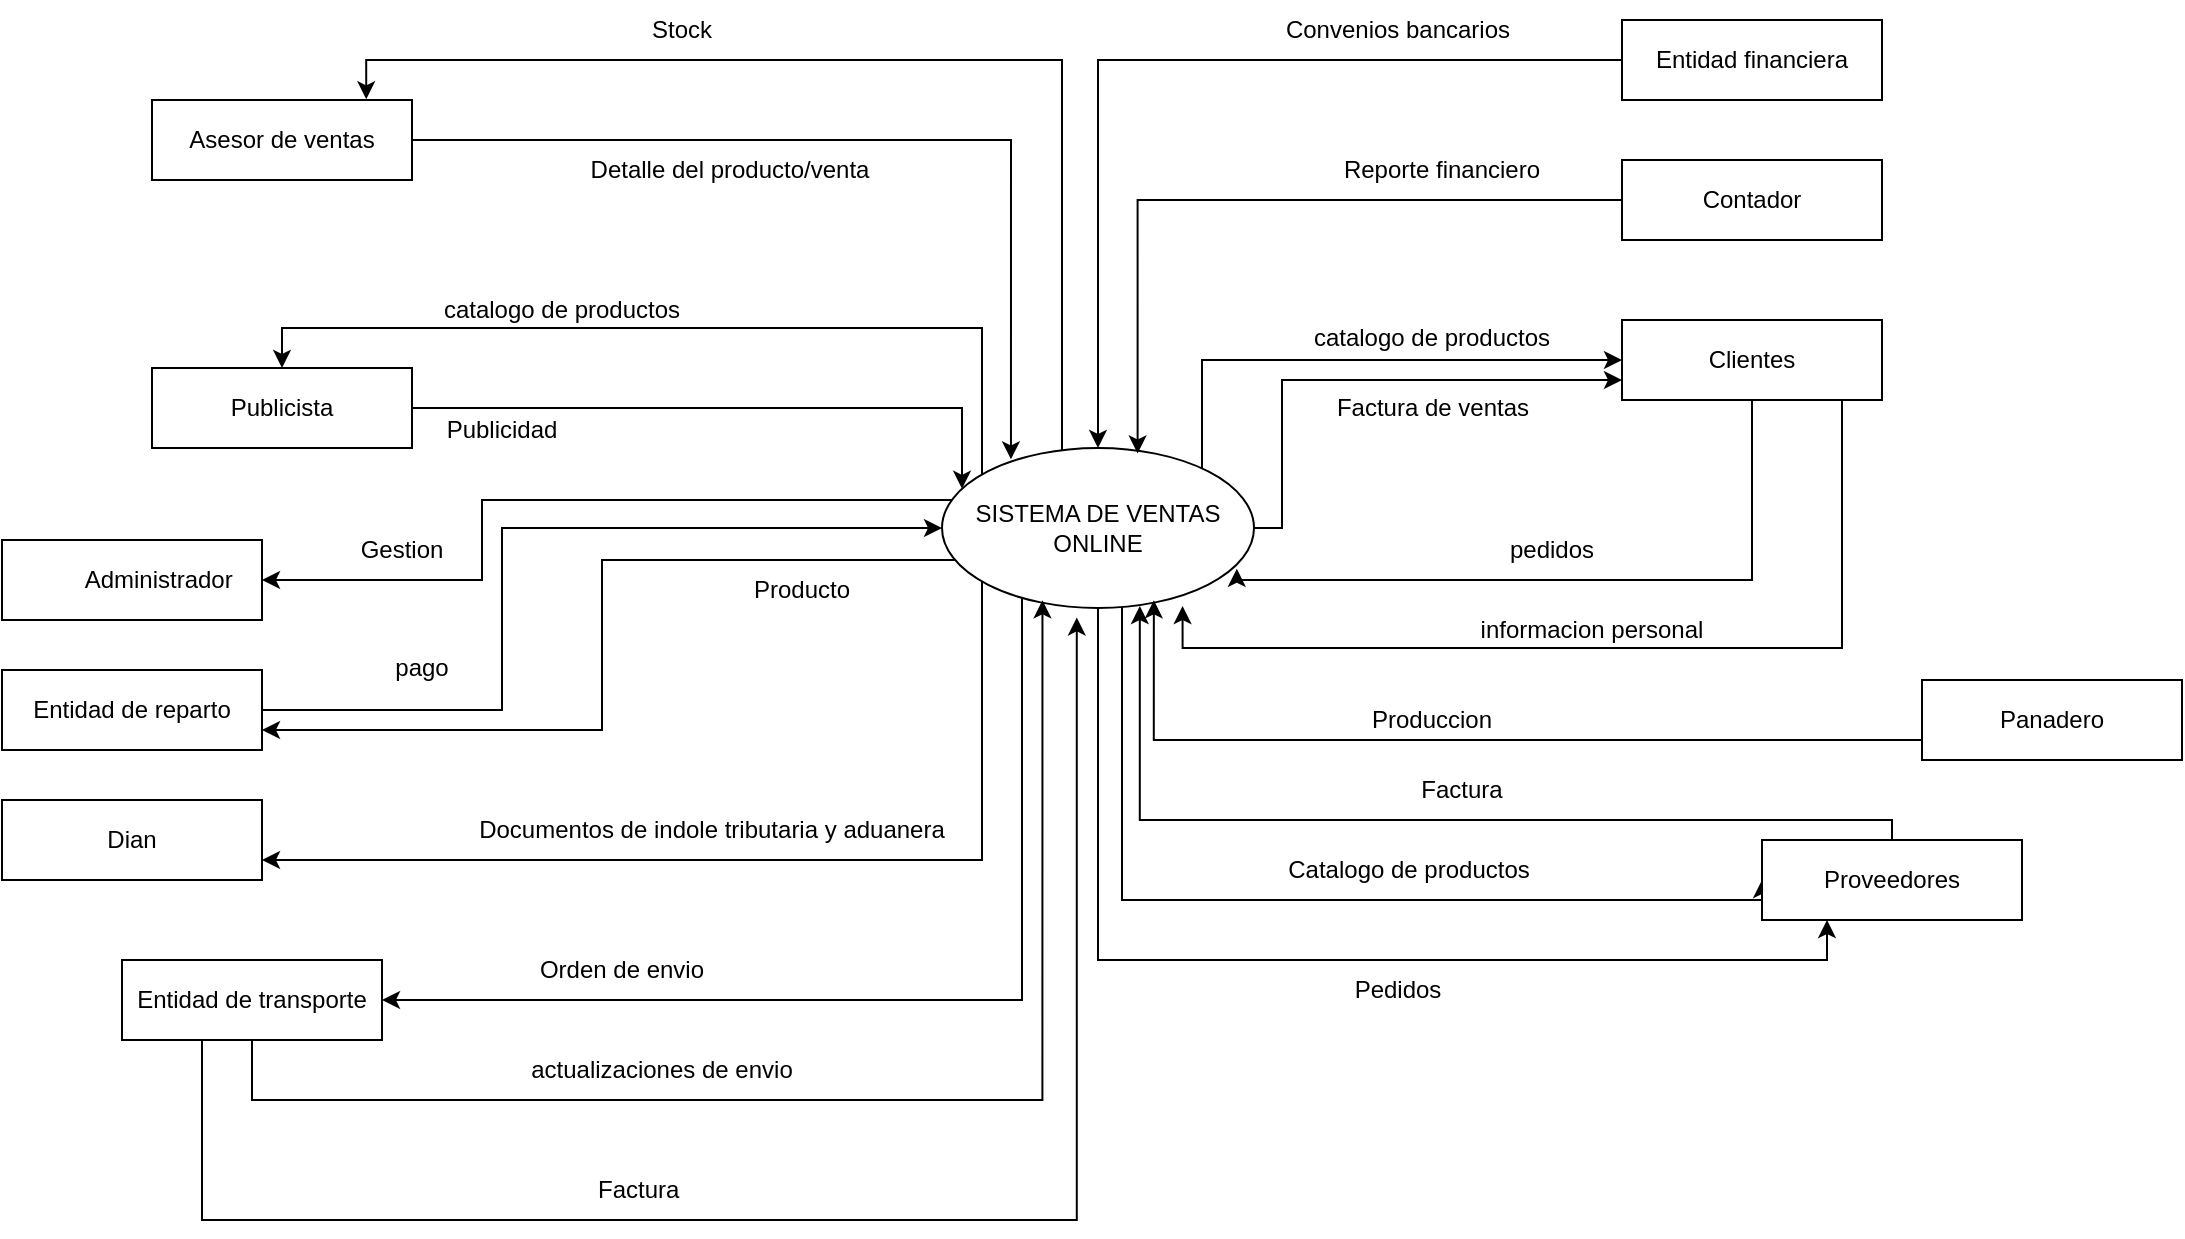 <mxfile version="24.3.1" type="google">
  <diagram name="Página-1" id="SSJmyv6ZOrNlZh9c6nF2">
    <mxGraphModel grid="1" page="1" gridSize="10" guides="1" tooltips="1" connect="1" arrows="1" fold="1" pageScale="1" pageWidth="1169" pageHeight="827" math="0" shadow="0">
      <root>
        <mxCell id="0" />
        <mxCell id="1" parent="0" />
        <mxCell id="MO2y-Sk2QtrKiFxYx2uL-25" style="edgeStyle=orthogonalEdgeStyle;rounded=0;orthogonalLoop=1;jettySize=auto;html=1;entryX=0.5;entryY=0;entryDx=0;entryDy=0;" edge="1" parent="1" source="MO2y-Sk2QtrKiFxYx2uL-1" target="MO2y-Sk2QtrKiFxYx2uL-24">
          <mxGeometry relative="1" as="geometry">
            <Array as="points">
              <mxPoint x="520" y="274" />
              <mxPoint x="170" y="274" />
            </Array>
          </mxGeometry>
        </mxCell>
        <mxCell id="MO2y-Sk2QtrKiFxYx2uL-34" style="edgeStyle=orthogonalEdgeStyle;rounded=0;orthogonalLoop=1;jettySize=auto;html=1;entryX=1;entryY=0.75;entryDx=0;entryDy=0;" edge="1" parent="1" source="MO2y-Sk2QtrKiFxYx2uL-1" target="MO2y-Sk2QtrKiFxYx2uL-32">
          <mxGeometry relative="1" as="geometry">
            <Array as="points">
              <mxPoint x="520" y="540" />
            </Array>
          </mxGeometry>
        </mxCell>
        <mxCell id="MO2y-Sk2QtrKiFxYx2uL-37" style="edgeStyle=orthogonalEdgeStyle;rounded=0;orthogonalLoop=1;jettySize=auto;html=1;entryX=1;entryY=0.5;entryDx=0;entryDy=0;" edge="1" parent="1" source="MO2y-Sk2QtrKiFxYx2uL-1" target="MO2y-Sk2QtrKiFxYx2uL-29">
          <mxGeometry relative="1" as="geometry">
            <Array as="points">
              <mxPoint x="270" y="360" />
              <mxPoint x="270" y="400" />
            </Array>
          </mxGeometry>
        </mxCell>
        <mxCell id="mrfGBfQDbmMMW7GgHb8j-1" style="edgeStyle=orthogonalEdgeStyle;rounded=0;orthogonalLoop=1;jettySize=auto;html=1;entryX=1;entryY=0.5;entryDx=0;entryDy=0;" edge="1" parent="1" source="MO2y-Sk2QtrKiFxYx2uL-1" target="MO2y-Sk2QtrKiFxYx2uL-38">
          <mxGeometry relative="1" as="geometry">
            <Array as="points">
              <mxPoint x="540" y="610" />
            </Array>
          </mxGeometry>
        </mxCell>
        <mxCell id="mrfGBfQDbmMMW7GgHb8j-13" style="edgeStyle=orthogonalEdgeStyle;rounded=0;orthogonalLoop=1;jettySize=auto;html=1;entryX=0;entryY=0.5;entryDx=0;entryDy=0;" edge="1" parent="1" source="MO2y-Sk2QtrKiFxYx2uL-1" target="mrfGBfQDbmMMW7GgHb8j-11">
          <mxGeometry relative="1" as="geometry">
            <Array as="points">
              <mxPoint x="630" y="290" />
            </Array>
          </mxGeometry>
        </mxCell>
        <mxCell id="mrfGBfQDbmMMW7GgHb8j-15" style="edgeStyle=orthogonalEdgeStyle;rounded=0;orthogonalLoop=1;jettySize=auto;html=1;entryX=0;entryY=0.75;entryDx=0;entryDy=0;" edge="1" parent="1" source="MO2y-Sk2QtrKiFxYx2uL-1" target="mrfGBfQDbmMMW7GgHb8j-11">
          <mxGeometry relative="1" as="geometry">
            <Array as="points">
              <mxPoint x="670" y="374" />
              <mxPoint x="670" y="300" />
            </Array>
          </mxGeometry>
        </mxCell>
        <mxCell id="mrfGBfQDbmMMW7GgHb8j-32" style="edgeStyle=orthogonalEdgeStyle;rounded=0;orthogonalLoop=1;jettySize=auto;html=1;entryX=0.25;entryY=1;entryDx=0;entryDy=0;" edge="1" parent="1" source="MO2y-Sk2QtrKiFxYx2uL-1" target="mrfGBfQDbmMMW7GgHb8j-21">
          <mxGeometry relative="1" as="geometry">
            <Array as="points">
              <mxPoint x="578" y="590" />
              <mxPoint x="943" y="590" />
            </Array>
          </mxGeometry>
        </mxCell>
        <mxCell id="mrfGBfQDbmMMW7GgHb8j-33" style="edgeStyle=orthogonalEdgeStyle;rounded=0;orthogonalLoop=1;jettySize=auto;html=1;entryX=0;entryY=0.5;entryDx=0;entryDy=0;" edge="1" parent="1" source="MO2y-Sk2QtrKiFxYx2uL-1" target="mrfGBfQDbmMMW7GgHb8j-21">
          <mxGeometry relative="1" as="geometry">
            <Array as="points">
              <mxPoint x="590" y="560" />
              <mxPoint x="910" y="560" />
            </Array>
          </mxGeometry>
        </mxCell>
        <mxCell id="L7MgImjLRWGyOZXMrtAk-9" style="edgeStyle=orthogonalEdgeStyle;rounded=0;orthogonalLoop=1;jettySize=auto;html=1;entryX=1;entryY=0.75;entryDx=0;entryDy=0;" edge="1" parent="1" source="MO2y-Sk2QtrKiFxYx2uL-1" target="L7MgImjLRWGyOZXMrtAk-5">
          <mxGeometry relative="1" as="geometry">
            <Array as="points">
              <mxPoint x="330" y="390" />
              <mxPoint x="330" y="475" />
            </Array>
          </mxGeometry>
        </mxCell>
        <mxCell id="MO2y-Sk2QtrKiFxYx2uL-1" value="SISTEMA DE VENTAS ONLINE" style="ellipse;whiteSpace=wrap;html=1;" vertex="1" parent="1">
          <mxGeometry x="500" y="334" width="156" height="80" as="geometry" />
        </mxCell>
        <mxCell id="mrfGBfQDbmMMW7GgHb8j-39" style="edgeStyle=orthogonalEdgeStyle;rounded=0;orthogonalLoop=1;jettySize=auto;html=1;entryX=0.5;entryY=0;entryDx=0;entryDy=0;" edge="1" parent="1" source="MO2y-Sk2QtrKiFxYx2uL-11" target="MO2y-Sk2QtrKiFxYx2uL-1">
          <mxGeometry relative="1" as="geometry" />
        </mxCell>
        <mxCell id="MO2y-Sk2QtrKiFxYx2uL-11" value="Entidad financiera" style="rounded=0;whiteSpace=wrap;html=1;" vertex="1" parent="1">
          <mxGeometry x="840" y="120" width="130" height="40" as="geometry" />
        </mxCell>
        <mxCell id="MO2y-Sk2QtrKiFxYx2uL-13" value="Convenios bancarios" style="text;html=1;align=center;verticalAlign=middle;whiteSpace=wrap;rounded=0;" vertex="1" parent="1">
          <mxGeometry x="657.5" y="110" width="140" height="30" as="geometry" />
        </mxCell>
        <mxCell id="MO2y-Sk2QtrKiFxYx2uL-14" value="Asesor de ventas" style="rounded=0;whiteSpace=wrap;html=1;" vertex="1" parent="1">
          <mxGeometry x="105" y="160" width="130" height="40" as="geometry" />
        </mxCell>
        <mxCell id="MO2y-Sk2QtrKiFxYx2uL-15" style="edgeStyle=orthogonalEdgeStyle;rounded=0;orthogonalLoop=1;jettySize=auto;html=1;entryX=0.221;entryY=0.071;entryDx=0;entryDy=0;entryPerimeter=0;" edge="1" parent="1" source="MO2y-Sk2QtrKiFxYx2uL-14" target="MO2y-Sk2QtrKiFxYx2uL-1">
          <mxGeometry relative="1" as="geometry" />
        </mxCell>
        <mxCell id="MO2y-Sk2QtrKiFxYx2uL-18" value="Stock" style="text;html=1;align=center;verticalAlign=middle;whiteSpace=wrap;rounded=0;" vertex="1" parent="1">
          <mxGeometry x="340" y="110" width="60" height="30" as="geometry" />
        </mxCell>
        <mxCell id="MO2y-Sk2QtrKiFxYx2uL-22" style="edgeStyle=orthogonalEdgeStyle;rounded=0;orthogonalLoop=1;jettySize=auto;html=1;entryX=0.824;entryY=-0.009;entryDx=0;entryDy=0;entryPerimeter=0;" edge="1" parent="1" source="MO2y-Sk2QtrKiFxYx2uL-1" target="MO2y-Sk2QtrKiFxYx2uL-14">
          <mxGeometry relative="1" as="geometry">
            <Array as="points">
              <mxPoint x="560" y="140" />
              <mxPoint x="212" y="140" />
            </Array>
          </mxGeometry>
        </mxCell>
        <mxCell id="MO2y-Sk2QtrKiFxYx2uL-23" value="Detalle del producto/venta" style="text;html=1;align=center;verticalAlign=middle;whiteSpace=wrap;rounded=0;" vertex="1" parent="1">
          <mxGeometry x="320" y="180" width="148" height="30" as="geometry" />
        </mxCell>
        <mxCell id="MO2y-Sk2QtrKiFxYx2uL-26" style="edgeStyle=orthogonalEdgeStyle;rounded=0;orthogonalLoop=1;jettySize=auto;html=1;" edge="1" parent="1" source="MO2y-Sk2QtrKiFxYx2uL-24" target="MO2y-Sk2QtrKiFxYx2uL-1">
          <mxGeometry relative="1" as="geometry">
            <Array as="points">
              <mxPoint x="510" y="314" />
            </Array>
          </mxGeometry>
        </mxCell>
        <mxCell id="MO2y-Sk2QtrKiFxYx2uL-24" value="Publicista" style="rounded=0;whiteSpace=wrap;html=1;" vertex="1" parent="1">
          <mxGeometry x="105" y="294" width="130" height="40" as="geometry" />
        </mxCell>
        <mxCell id="MO2y-Sk2QtrKiFxYx2uL-27" value="catalogo de productos" style="text;html=1;align=center;verticalAlign=middle;whiteSpace=wrap;rounded=0;" vertex="1" parent="1">
          <mxGeometry x="200" y="250" width="220" height="30" as="geometry" />
        </mxCell>
        <mxCell id="MO2y-Sk2QtrKiFxYx2uL-28" value="Publicidad" style="text;html=1;align=center;verticalAlign=middle;whiteSpace=wrap;rounded=0;" vertex="1" parent="1">
          <mxGeometry x="250" y="310" width="60" height="30" as="geometry" />
        </mxCell>
        <mxCell id="MO2y-Sk2QtrKiFxYx2uL-29" value="&lt;span style=&quot;white-space: pre;&quot;&gt;&#x9;&lt;/span&gt;Administrador" style="rounded=0;whiteSpace=wrap;html=1;" vertex="1" parent="1">
          <mxGeometry x="30" y="380" width="130" height="40" as="geometry" />
        </mxCell>
        <mxCell id="MO2y-Sk2QtrKiFxYx2uL-31" value="Gestion" style="text;html=1;align=center;verticalAlign=middle;whiteSpace=wrap;rounded=0;" vertex="1" parent="1">
          <mxGeometry x="170" y="370" width="120" height="30" as="geometry" />
        </mxCell>
        <mxCell id="MO2y-Sk2QtrKiFxYx2uL-32" value="Dian" style="rounded=0;whiteSpace=wrap;html=1;" vertex="1" parent="1">
          <mxGeometry x="30" y="510" width="130" height="40" as="geometry" />
        </mxCell>
        <mxCell id="MO2y-Sk2QtrKiFxYx2uL-35" value="Documentos de indole tributaria y aduanera" style="text;html=1;align=center;verticalAlign=middle;whiteSpace=wrap;rounded=0;" vertex="1" parent="1">
          <mxGeometry x="260" y="510" width="250" height="30" as="geometry" />
        </mxCell>
        <mxCell id="MO2y-Sk2QtrKiFxYx2uL-38" value="Entidad de transporte" style="rounded=0;whiteSpace=wrap;html=1;" vertex="1" parent="1">
          <mxGeometry x="90" y="590" width="130" height="40" as="geometry" />
        </mxCell>
        <mxCell id="mrfGBfQDbmMMW7GgHb8j-2" value="Orden de envio" style="text;html=1;align=center;verticalAlign=middle;whiteSpace=wrap;rounded=0;" vertex="1" parent="1">
          <mxGeometry x="290" y="580" width="100" height="30" as="geometry" />
        </mxCell>
        <mxCell id="mrfGBfQDbmMMW7GgHb8j-4" value="actualizaciones de envio" style="text;html=1;align=center;verticalAlign=middle;whiteSpace=wrap;rounded=0;" vertex="1" parent="1">
          <mxGeometry x="290" y="630" width="140" height="30" as="geometry" />
        </mxCell>
        <mxCell id="mrfGBfQDbmMMW7GgHb8j-8" value="Factura&amp;nbsp;" style="text;html=1;align=center;verticalAlign=middle;whiteSpace=wrap;rounded=0;" vertex="1" parent="1">
          <mxGeometry x="320" y="690" width="60" height="30" as="geometry" />
        </mxCell>
        <mxCell id="mrfGBfQDbmMMW7GgHb8j-11" value="Clientes" style="rounded=0;whiteSpace=wrap;html=1;" vertex="1" parent="1">
          <mxGeometry x="840" y="270" width="130" height="40" as="geometry" />
        </mxCell>
        <mxCell id="mrfGBfQDbmMMW7GgHb8j-14" value="catalogo de productos" style="text;html=1;align=center;verticalAlign=middle;whiteSpace=wrap;rounded=0;" vertex="1" parent="1">
          <mxGeometry x="680" y="264" width="130" height="30" as="geometry" />
        </mxCell>
        <mxCell id="mrfGBfQDbmMMW7GgHb8j-16" value="Factura de ventas" style="text;html=1;align=center;verticalAlign=middle;whiteSpace=wrap;rounded=0;" vertex="1" parent="1">
          <mxGeometry x="692.5" y="299" width="105" height="30" as="geometry" />
        </mxCell>
        <mxCell id="mrfGBfQDbmMMW7GgHb8j-17" style="edgeStyle=orthogonalEdgeStyle;rounded=0;orthogonalLoop=1;jettySize=auto;html=1;entryX=0.945;entryY=0.755;entryDx=0;entryDy=0;entryPerimeter=0;" edge="1" parent="1" source="mrfGBfQDbmMMW7GgHb8j-11" target="MO2y-Sk2QtrKiFxYx2uL-1">
          <mxGeometry relative="1" as="geometry">
            <Array as="points">
              <mxPoint x="905" y="400" />
              <mxPoint x="647" y="400" />
            </Array>
          </mxGeometry>
        </mxCell>
        <mxCell id="mrfGBfQDbmMMW7GgHb8j-18" value="pedidos" style="text;html=1;align=center;verticalAlign=middle;whiteSpace=wrap;rounded=0;" vertex="1" parent="1">
          <mxGeometry x="770" y="370" width="70" height="30" as="geometry" />
        </mxCell>
        <mxCell id="mrfGBfQDbmMMW7GgHb8j-20" value="informacion personal" style="text;html=1;align=center;verticalAlign=middle;whiteSpace=wrap;rounded=0;" vertex="1" parent="1">
          <mxGeometry x="760" y="410" width="130" height="30" as="geometry" />
        </mxCell>
        <mxCell id="mrfGBfQDbmMMW7GgHb8j-21" value="Proveedores" style="rounded=0;whiteSpace=wrap;html=1;" vertex="1" parent="1">
          <mxGeometry x="910" y="530" width="130" height="40" as="geometry" />
        </mxCell>
        <mxCell id="mrfGBfQDbmMMW7GgHb8j-23" style="edgeStyle=orthogonalEdgeStyle;rounded=0;orthogonalLoop=1;jettySize=auto;html=1;entryX=0.322;entryY=0.952;entryDx=0;entryDy=0;entryPerimeter=0;" edge="1" parent="1" source="MO2y-Sk2QtrKiFxYx2uL-38" target="MO2y-Sk2QtrKiFxYx2uL-1">
          <mxGeometry relative="1" as="geometry">
            <Array as="points">
              <mxPoint x="155" y="660" />
              <mxPoint x="550" y="660" />
            </Array>
          </mxGeometry>
        </mxCell>
        <mxCell id="mrfGBfQDbmMMW7GgHb8j-24" style="edgeStyle=orthogonalEdgeStyle;rounded=0;orthogonalLoop=1;jettySize=auto;html=1;entryX=0.432;entryY=1.059;entryDx=0;entryDy=0;entryPerimeter=0;" edge="1" parent="1" source="MO2y-Sk2QtrKiFxYx2uL-38" target="MO2y-Sk2QtrKiFxYx2uL-1">
          <mxGeometry relative="1" as="geometry">
            <Array as="points">
              <mxPoint x="130" y="720" />
              <mxPoint x="567" y="720" />
            </Array>
          </mxGeometry>
        </mxCell>
        <mxCell id="mrfGBfQDbmMMW7GgHb8j-30" value="Catalogo de productos" style="text;html=1;align=center;verticalAlign=middle;whiteSpace=wrap;rounded=0;" vertex="1" parent="1">
          <mxGeometry x="670" y="530" width="127" height="30" as="geometry" />
        </mxCell>
        <mxCell id="mrfGBfQDbmMMW7GgHb8j-31" value="Pedidos" style="text;html=1;align=center;verticalAlign=middle;whiteSpace=wrap;rounded=0;" vertex="1" parent="1">
          <mxGeometry x="657.5" y="590" width="140" height="30" as="geometry" />
        </mxCell>
        <mxCell id="mrfGBfQDbmMMW7GgHb8j-34" style="edgeStyle=orthogonalEdgeStyle;rounded=0;orthogonalLoop=1;jettySize=auto;html=1;entryX=0.771;entryY=0.988;entryDx=0;entryDy=0;entryPerimeter=0;" edge="1" parent="1" source="mrfGBfQDbmMMW7GgHb8j-11" target="MO2y-Sk2QtrKiFxYx2uL-1">
          <mxGeometry relative="1" as="geometry">
            <Array as="points">
              <mxPoint x="950" y="434" />
              <mxPoint x="620" y="434" />
            </Array>
          </mxGeometry>
        </mxCell>
        <mxCell id="mrfGBfQDbmMMW7GgHb8j-37" style="edgeStyle=orthogonalEdgeStyle;rounded=0;orthogonalLoop=1;jettySize=auto;html=1;entryX=0.634;entryY=0.988;entryDx=0;entryDy=0;entryPerimeter=0;" edge="1" parent="1" source="mrfGBfQDbmMMW7GgHb8j-21" target="MO2y-Sk2QtrKiFxYx2uL-1">
          <mxGeometry relative="1" as="geometry">
            <Array as="points">
              <mxPoint x="975" y="520" />
              <mxPoint x="599" y="520" />
            </Array>
          </mxGeometry>
        </mxCell>
        <mxCell id="mrfGBfQDbmMMW7GgHb8j-38" value="Factura" style="text;html=1;align=center;verticalAlign=middle;whiteSpace=wrap;rounded=0;" vertex="1" parent="1">
          <mxGeometry x="730" y="490" width="60" height="30" as="geometry" />
        </mxCell>
        <mxCell id="mrfGBfQDbmMMW7GgHb8j-40" value="Contador" style="rounded=0;whiteSpace=wrap;html=1;" vertex="1" parent="1">
          <mxGeometry x="840" y="190" width="130" height="40" as="geometry" />
        </mxCell>
        <mxCell id="mrfGBfQDbmMMW7GgHb8j-43" style="edgeStyle=orthogonalEdgeStyle;rounded=0;orthogonalLoop=1;jettySize=auto;html=1;entryX=0.627;entryY=0.034;entryDx=0;entryDy=0;entryPerimeter=0;" edge="1" parent="1" source="mrfGBfQDbmMMW7GgHb8j-40" target="MO2y-Sk2QtrKiFxYx2uL-1">
          <mxGeometry relative="1" as="geometry" />
        </mxCell>
        <mxCell id="mrfGBfQDbmMMW7GgHb8j-44" value="Reporte financiero" style="text;html=1;align=center;verticalAlign=middle;whiteSpace=wrap;rounded=0;" vertex="1" parent="1">
          <mxGeometry x="690" y="180" width="120" height="30" as="geometry" />
        </mxCell>
        <mxCell id="L7MgImjLRWGyOZXMrtAk-1" value="Panadero" style="rounded=0;whiteSpace=wrap;html=1;" vertex="1" parent="1">
          <mxGeometry x="990" y="450" width="130" height="40" as="geometry" />
        </mxCell>
        <mxCell id="L7MgImjLRWGyOZXMrtAk-3" value="Produccion" style="text;html=1;align=center;verticalAlign=middle;whiteSpace=wrap;rounded=0;" vertex="1" parent="1">
          <mxGeometry x="710" y="455" width="70" height="30" as="geometry" />
        </mxCell>
        <mxCell id="L7MgImjLRWGyOZXMrtAk-4" style="edgeStyle=orthogonalEdgeStyle;rounded=0;orthogonalLoop=1;jettySize=auto;html=1;entryX=0.679;entryY=0.952;entryDx=0;entryDy=0;entryPerimeter=0;" edge="1" parent="1" source="L7MgImjLRWGyOZXMrtAk-1" target="MO2y-Sk2QtrKiFxYx2uL-1">
          <mxGeometry relative="1" as="geometry">
            <Array as="points">
              <mxPoint x="606" y="480" />
            </Array>
          </mxGeometry>
        </mxCell>
        <mxCell id="L7MgImjLRWGyOZXMrtAk-15" style="edgeStyle=orthogonalEdgeStyle;rounded=0;orthogonalLoop=1;jettySize=auto;html=1;entryX=0;entryY=0.5;entryDx=0;entryDy=0;" edge="1" parent="1" source="L7MgImjLRWGyOZXMrtAk-5" target="MO2y-Sk2QtrKiFxYx2uL-1">
          <mxGeometry relative="1" as="geometry">
            <Array as="points">
              <mxPoint x="280" y="465" />
              <mxPoint x="280" y="374" />
            </Array>
          </mxGeometry>
        </mxCell>
        <mxCell id="L7MgImjLRWGyOZXMrtAk-5" value="Entidad de reparto" style="rounded=0;whiteSpace=wrap;html=1;" vertex="1" parent="1">
          <mxGeometry x="30" y="445" width="130" height="40" as="geometry" />
        </mxCell>
        <mxCell id="L7MgImjLRWGyOZXMrtAk-10" value="Producto" style="text;html=1;align=center;verticalAlign=middle;whiteSpace=wrap;rounded=0;" vertex="1" parent="1">
          <mxGeometry x="400" y="390" width="60" height="30" as="geometry" />
        </mxCell>
        <mxCell id="L7MgImjLRWGyOZXMrtAk-13" value="pago" style="text;html=1;align=center;verticalAlign=middle;whiteSpace=wrap;rounded=0;" vertex="1" parent="1">
          <mxGeometry x="210" y="429" width="60" height="30" as="geometry" />
        </mxCell>
      </root>
    </mxGraphModel>
  </diagram>
</mxfile>
